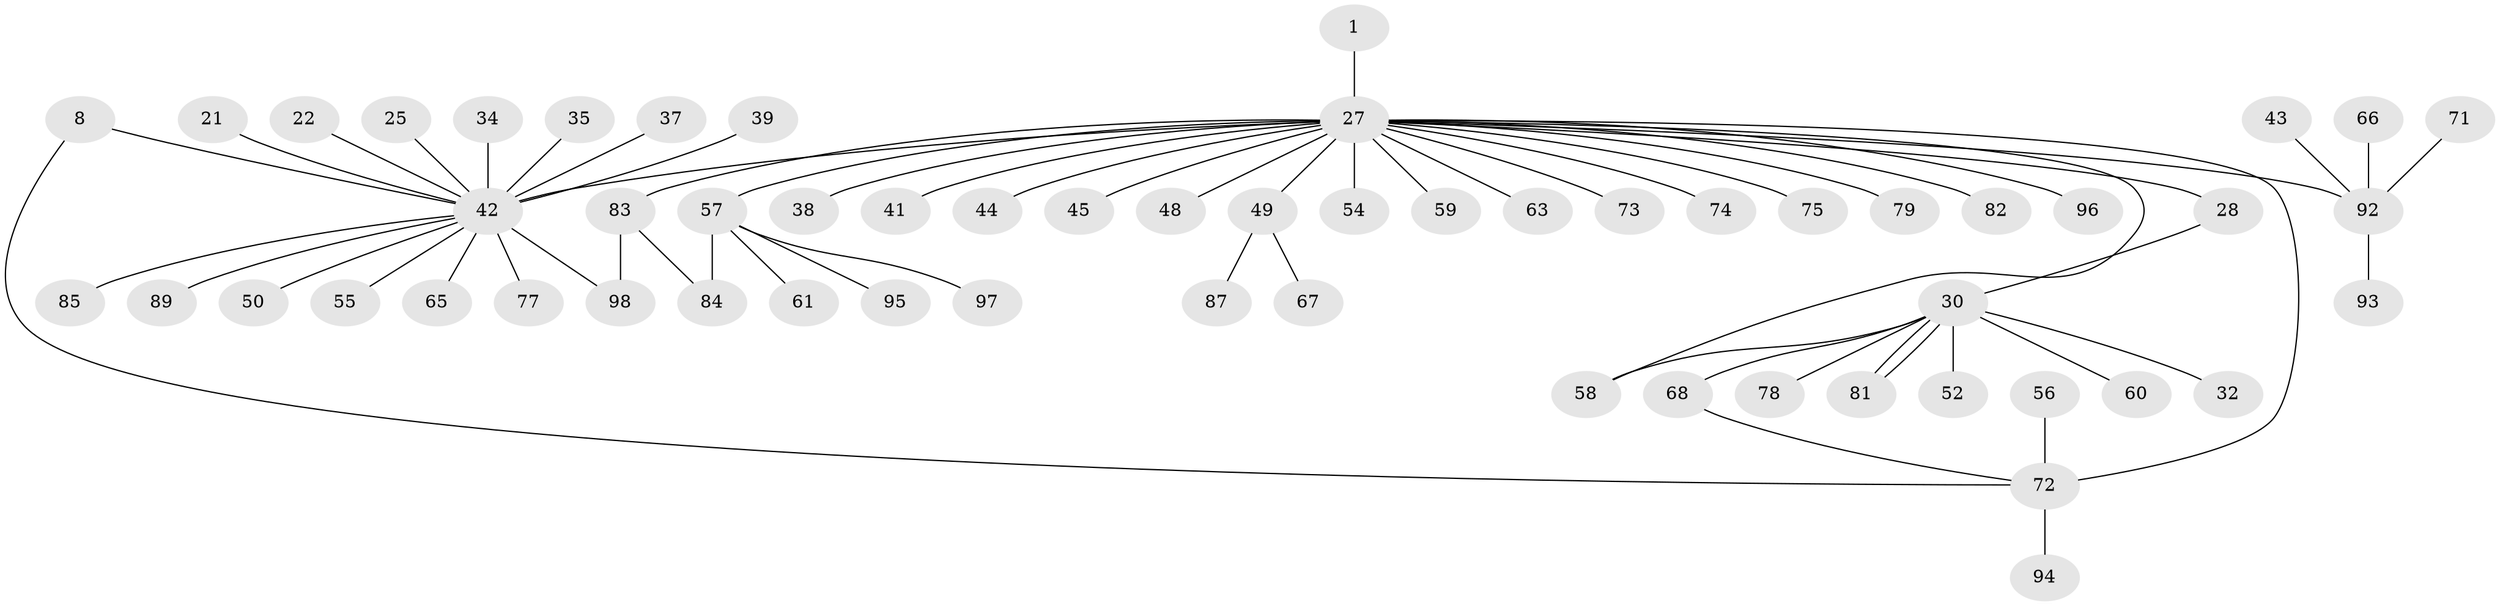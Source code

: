 // original degree distribution, {1: 0.5204081632653061, 23: 0.01020408163265306, 14: 0.01020408163265306, 5: 0.05102040816326531, 7: 0.01020408163265306, 2: 0.21428571428571427, 3: 0.12244897959183673, 4: 0.030612244897959183, 8: 0.01020408163265306, 10: 0.01020408163265306, 6: 0.01020408163265306}
// Generated by graph-tools (version 1.1) at 2025/50/03/04/25 21:50:56]
// undirected, 58 vertices, 63 edges
graph export_dot {
graph [start="1"]
  node [color=gray90,style=filled];
  1;
  8;
  21;
  22;
  25;
  27 [super="+26+10+2"];
  28;
  30;
  32;
  34;
  35;
  37;
  38;
  39;
  41;
  42 [super="+3+5"];
  43;
  44;
  45;
  48;
  49;
  50;
  52;
  54;
  55 [super="+33"];
  56;
  57 [super="+16+47"];
  58 [super="+24"];
  59;
  60;
  61;
  63;
  65 [super="+18"];
  66;
  67;
  68 [super="+64"];
  71;
  72 [super="+53"];
  73;
  74;
  75;
  77;
  78 [super="+69"];
  79;
  81;
  82;
  83 [super="+31"];
  84 [super="+36"];
  85;
  87;
  89;
  92 [super="+70+80"];
  93 [super="+91"];
  94 [super="+76"];
  95;
  96 [super="+40+62"];
  97;
  98 [super="+90"];
  1 -- 27;
  8 -- 72;
  8 -- 42;
  21 -- 42;
  22 -- 42;
  25 -- 42;
  27 -- 54;
  27 -- 38;
  27 -- 41;
  27 -- 42 [weight=4];
  27 -- 44;
  27 -- 45;
  27 -- 48;
  27 -- 49 [weight=2];
  27 -- 82;
  27 -- 59;
  27 -- 72 [weight=2];
  27 -- 73;
  27 -- 74;
  27 -- 75;
  27 -- 79;
  27 -- 92 [weight=4];
  27 -- 28;
  27 -- 63;
  27 -- 83;
  27 -- 96;
  27 -- 57 [weight=4];
  27 -- 58;
  28 -- 30;
  30 -- 32;
  30 -- 52;
  30 -- 60;
  30 -- 68 [weight=2];
  30 -- 81;
  30 -- 81;
  30 -- 58;
  30 -- 78;
  34 -- 42;
  35 -- 42;
  37 -- 42;
  39 -- 42;
  42 -- 77;
  42 -- 85;
  42 -- 89;
  42 -- 50;
  42 -- 98;
  42 -- 65;
  42 -- 55;
  43 -- 92;
  49 -- 67;
  49 -- 87;
  56 -- 72;
  57 -- 97;
  57 -- 84;
  57 -- 61;
  57 -- 95;
  66 -- 92;
  68 -- 72;
  71 -- 92;
  72 -- 94;
  83 -- 84 [weight=2];
  83 -- 98;
  92 -- 93;
}
